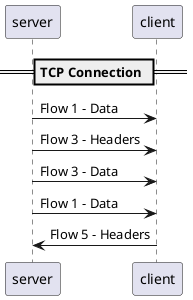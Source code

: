 @startuml
== TCP Connection ==
server -> client: Flow 1 - Data 
server -> client: Flow 3 - Headers 
server -> client: Flow 3 - Data 
server -> client: Flow 1 - Data
client -> server: Flow 5 - Headers
@enduml